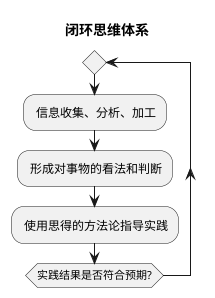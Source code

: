 @startuml

title 闭环思维体系

repeat
: 信息收集、分析、加工;
: 形成对事物的看法和判断;
: 使用思得的方法论指导实践;
repeat while (实践结果是否符合预期?)

@enduml